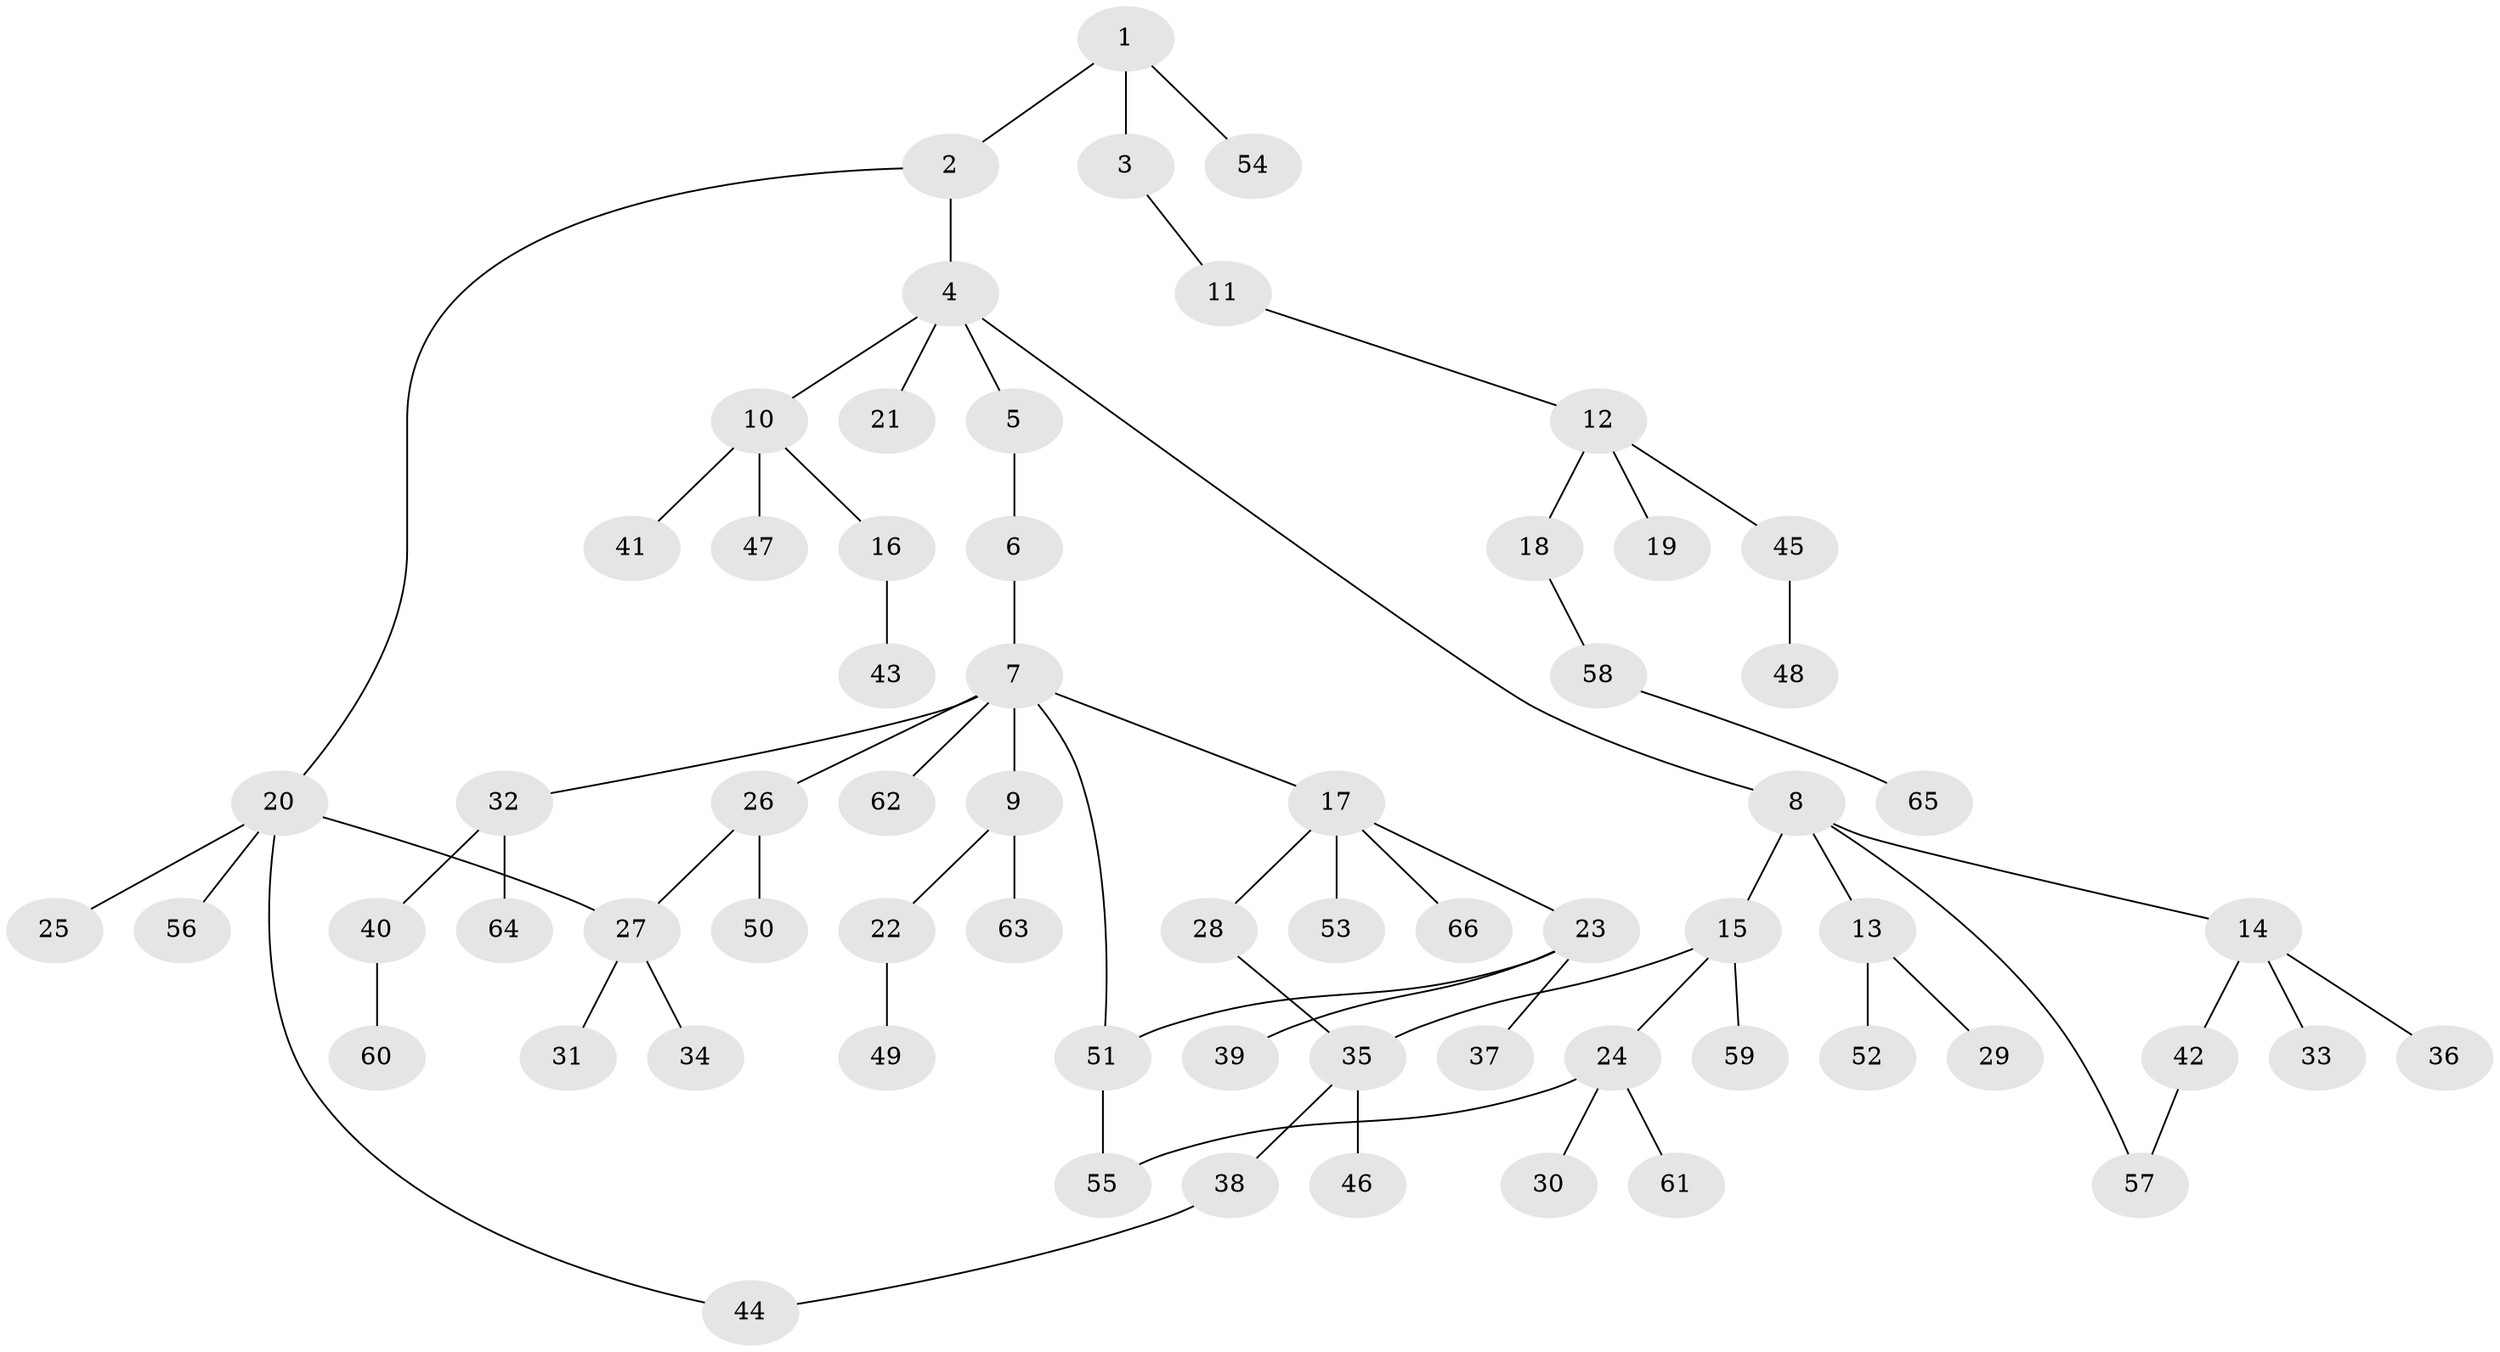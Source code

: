 // coarse degree distribution, {3: 0.11363636363636363, 6: 0.022727272727272728, 2: 0.1590909090909091, 8: 0.022727272727272728, 7: 0.022727272727272728, 4: 0.11363636363636363, 1: 0.5227272727272727, 5: 0.022727272727272728}
// Generated by graph-tools (version 1.1) at 2025/51/02/27/25 19:51:38]
// undirected, 66 vertices, 71 edges
graph export_dot {
graph [start="1"]
  node [color=gray90,style=filled];
  1;
  2;
  3;
  4;
  5;
  6;
  7;
  8;
  9;
  10;
  11;
  12;
  13;
  14;
  15;
  16;
  17;
  18;
  19;
  20;
  21;
  22;
  23;
  24;
  25;
  26;
  27;
  28;
  29;
  30;
  31;
  32;
  33;
  34;
  35;
  36;
  37;
  38;
  39;
  40;
  41;
  42;
  43;
  44;
  45;
  46;
  47;
  48;
  49;
  50;
  51;
  52;
  53;
  54;
  55;
  56;
  57;
  58;
  59;
  60;
  61;
  62;
  63;
  64;
  65;
  66;
  1 -- 2;
  1 -- 3;
  1 -- 54;
  2 -- 4;
  2 -- 20;
  3 -- 11;
  4 -- 5;
  4 -- 8;
  4 -- 10;
  4 -- 21;
  5 -- 6;
  6 -- 7;
  7 -- 9;
  7 -- 17;
  7 -- 26;
  7 -- 32;
  7 -- 51;
  7 -- 62;
  8 -- 13;
  8 -- 14;
  8 -- 15;
  8 -- 57;
  9 -- 22;
  9 -- 63;
  10 -- 16;
  10 -- 41;
  10 -- 47;
  11 -- 12;
  12 -- 18;
  12 -- 19;
  12 -- 45;
  13 -- 29;
  13 -- 52;
  14 -- 33;
  14 -- 36;
  14 -- 42;
  15 -- 24;
  15 -- 59;
  15 -- 35;
  16 -- 43;
  17 -- 23;
  17 -- 28;
  17 -- 53;
  17 -- 66;
  18 -- 58;
  20 -- 25;
  20 -- 27;
  20 -- 56;
  20 -- 44;
  22 -- 49;
  23 -- 37;
  23 -- 39;
  23 -- 51;
  24 -- 30;
  24 -- 61;
  24 -- 55;
  26 -- 50;
  26 -- 27;
  27 -- 31;
  27 -- 34;
  28 -- 35;
  32 -- 40;
  32 -- 64;
  35 -- 38;
  35 -- 46;
  38 -- 44;
  40 -- 60;
  42 -- 57;
  45 -- 48;
  51 -- 55;
  58 -- 65;
}
